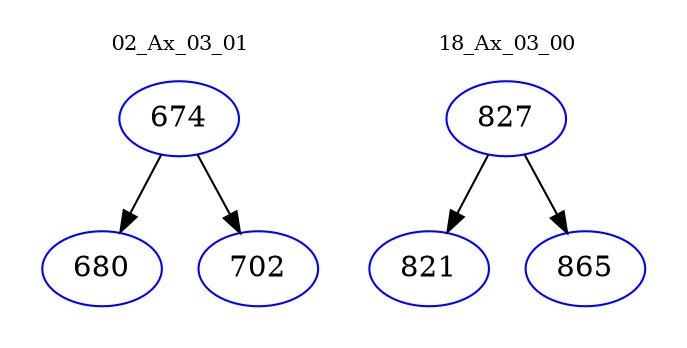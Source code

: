 digraph{
subgraph cluster_0 {
color = white
label = "02_Ax_03_01";
fontsize=10;
T0_674 [label="674", color="blue"]
T0_674 -> T0_680 [color="black"]
T0_680 [label="680", color="blue"]
T0_674 -> T0_702 [color="black"]
T0_702 [label="702", color="blue"]
}
subgraph cluster_1 {
color = white
label = "18_Ax_03_00";
fontsize=10;
T1_827 [label="827", color="blue"]
T1_827 -> T1_821 [color="black"]
T1_821 [label="821", color="blue"]
T1_827 -> T1_865 [color="black"]
T1_865 [label="865", color="blue"]
}
}
